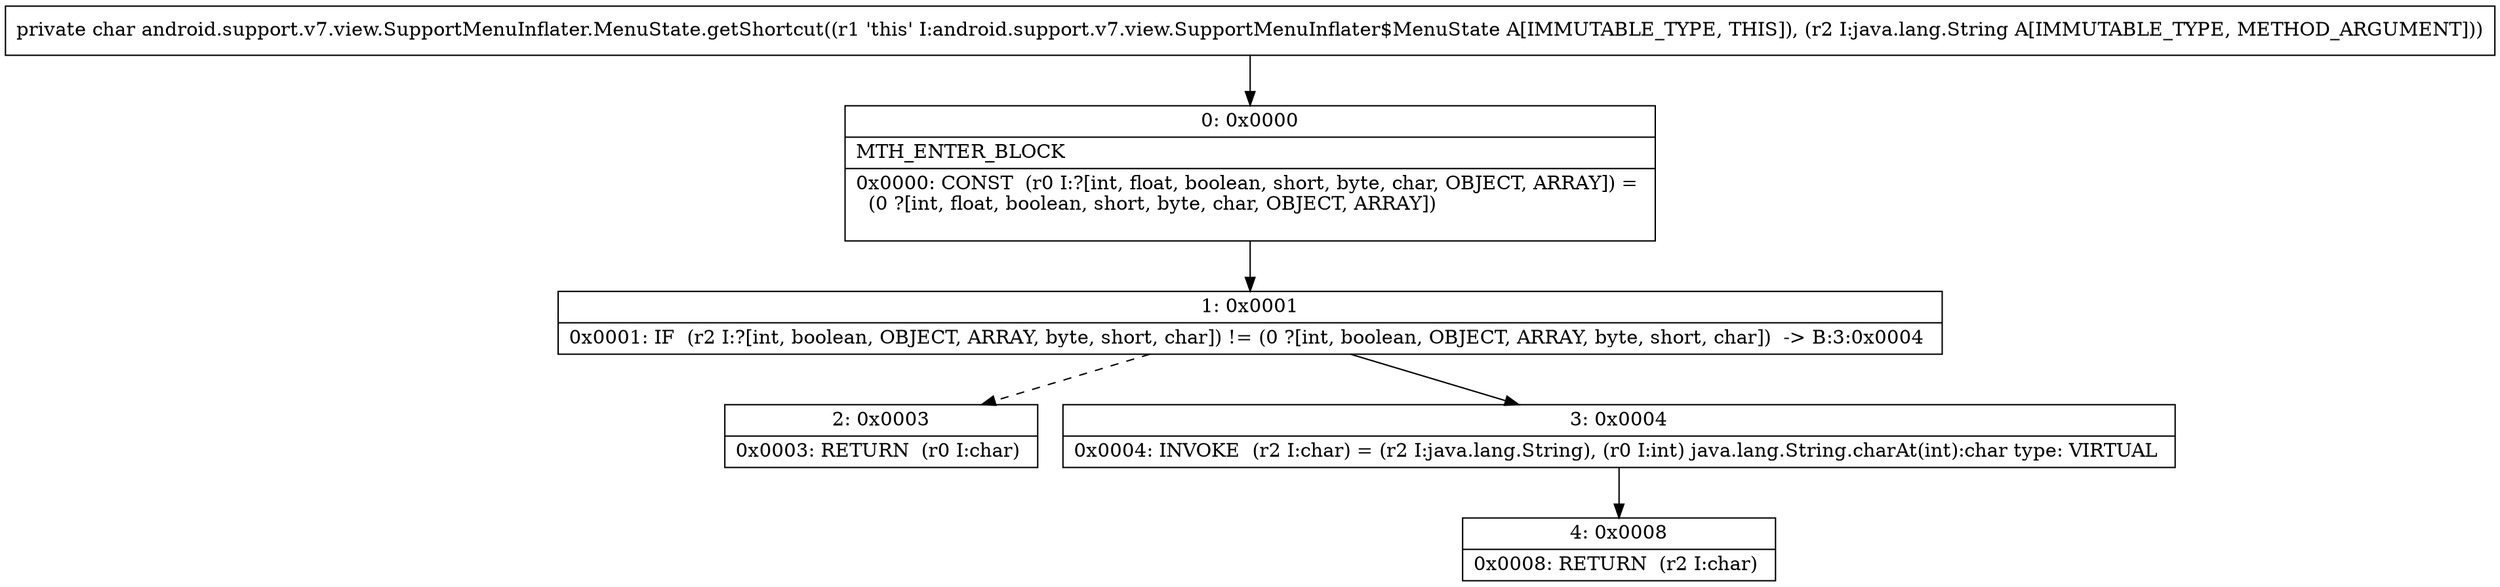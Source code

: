 digraph "CFG forandroid.support.v7.view.SupportMenuInflater.MenuState.getShortcut(Ljava\/lang\/String;)C" {
Node_0 [shape=record,label="{0\:\ 0x0000|MTH_ENTER_BLOCK\l|0x0000: CONST  (r0 I:?[int, float, boolean, short, byte, char, OBJECT, ARRAY]) = \l  (0 ?[int, float, boolean, short, byte, char, OBJECT, ARRAY])\l \l}"];
Node_1 [shape=record,label="{1\:\ 0x0001|0x0001: IF  (r2 I:?[int, boolean, OBJECT, ARRAY, byte, short, char]) != (0 ?[int, boolean, OBJECT, ARRAY, byte, short, char])  \-\> B:3:0x0004 \l}"];
Node_2 [shape=record,label="{2\:\ 0x0003|0x0003: RETURN  (r0 I:char) \l}"];
Node_3 [shape=record,label="{3\:\ 0x0004|0x0004: INVOKE  (r2 I:char) = (r2 I:java.lang.String), (r0 I:int) java.lang.String.charAt(int):char type: VIRTUAL \l}"];
Node_4 [shape=record,label="{4\:\ 0x0008|0x0008: RETURN  (r2 I:char) \l}"];
MethodNode[shape=record,label="{private char android.support.v7.view.SupportMenuInflater.MenuState.getShortcut((r1 'this' I:android.support.v7.view.SupportMenuInflater$MenuState A[IMMUTABLE_TYPE, THIS]), (r2 I:java.lang.String A[IMMUTABLE_TYPE, METHOD_ARGUMENT])) }"];
MethodNode -> Node_0;
Node_0 -> Node_1;
Node_1 -> Node_2[style=dashed];
Node_1 -> Node_3;
Node_3 -> Node_4;
}

